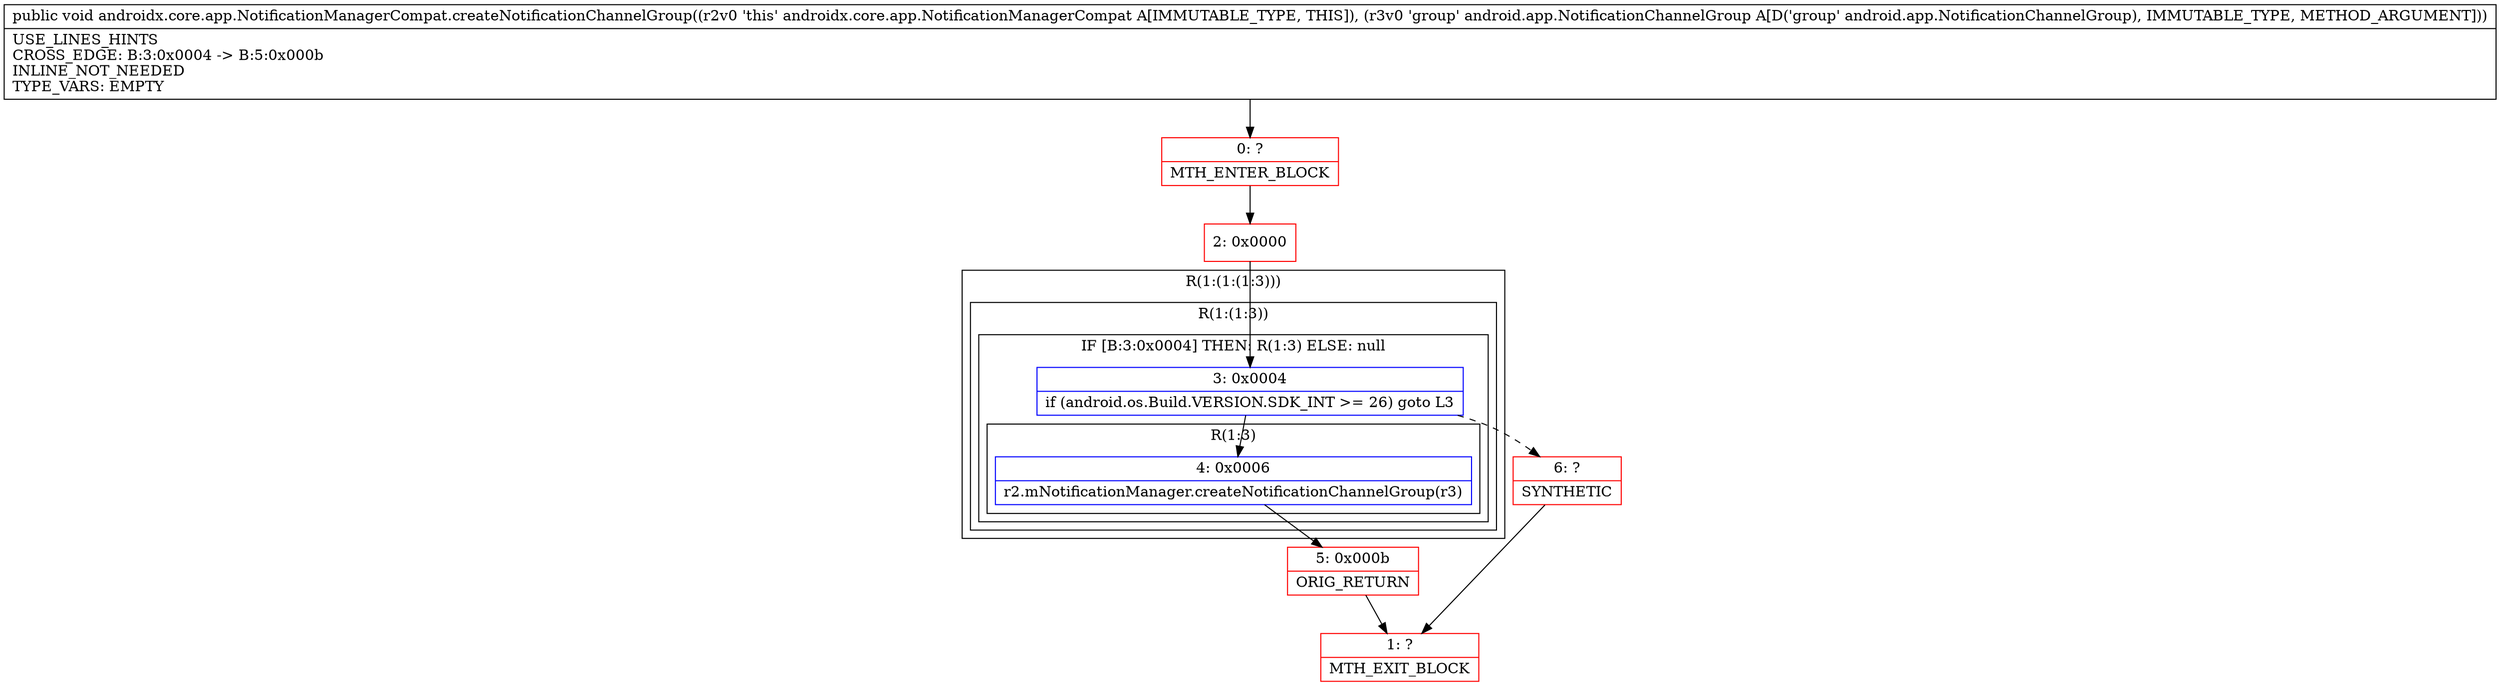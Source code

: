digraph "CFG forandroidx.core.app.NotificationManagerCompat.createNotificationChannelGroup(Landroid\/app\/NotificationChannelGroup;)V" {
subgraph cluster_Region_1162358528 {
label = "R(1:(1:(1:3)))";
node [shape=record,color=blue];
subgraph cluster_Region_640826839 {
label = "R(1:(1:3))";
node [shape=record,color=blue];
subgraph cluster_IfRegion_14879409 {
label = "IF [B:3:0x0004] THEN: R(1:3) ELSE: null";
node [shape=record,color=blue];
Node_3 [shape=record,label="{3\:\ 0x0004|if (android.os.Build.VERSION.SDK_INT \>= 26) goto L3\l}"];
subgraph cluster_Region_2118329291 {
label = "R(1:3)";
node [shape=record,color=blue];
Node_4 [shape=record,label="{4\:\ 0x0006|r2.mNotificationManager.createNotificationChannelGroup(r3)\l}"];
}
}
}
}
Node_0 [shape=record,color=red,label="{0\:\ ?|MTH_ENTER_BLOCK\l}"];
Node_2 [shape=record,color=red,label="{2\:\ 0x0000}"];
Node_5 [shape=record,color=red,label="{5\:\ 0x000b|ORIG_RETURN\l}"];
Node_1 [shape=record,color=red,label="{1\:\ ?|MTH_EXIT_BLOCK\l}"];
Node_6 [shape=record,color=red,label="{6\:\ ?|SYNTHETIC\l}"];
MethodNode[shape=record,label="{public void androidx.core.app.NotificationManagerCompat.createNotificationChannelGroup((r2v0 'this' androidx.core.app.NotificationManagerCompat A[IMMUTABLE_TYPE, THIS]), (r3v0 'group' android.app.NotificationChannelGroup A[D('group' android.app.NotificationChannelGroup), IMMUTABLE_TYPE, METHOD_ARGUMENT]))  | USE_LINES_HINTS\lCROSS_EDGE: B:3:0x0004 \-\> B:5:0x000b\lINLINE_NOT_NEEDED\lTYPE_VARS: EMPTY\l}"];
MethodNode -> Node_0;Node_3 -> Node_4;
Node_3 -> Node_6[style=dashed];
Node_4 -> Node_5;
Node_0 -> Node_2;
Node_2 -> Node_3;
Node_5 -> Node_1;
Node_6 -> Node_1;
}

